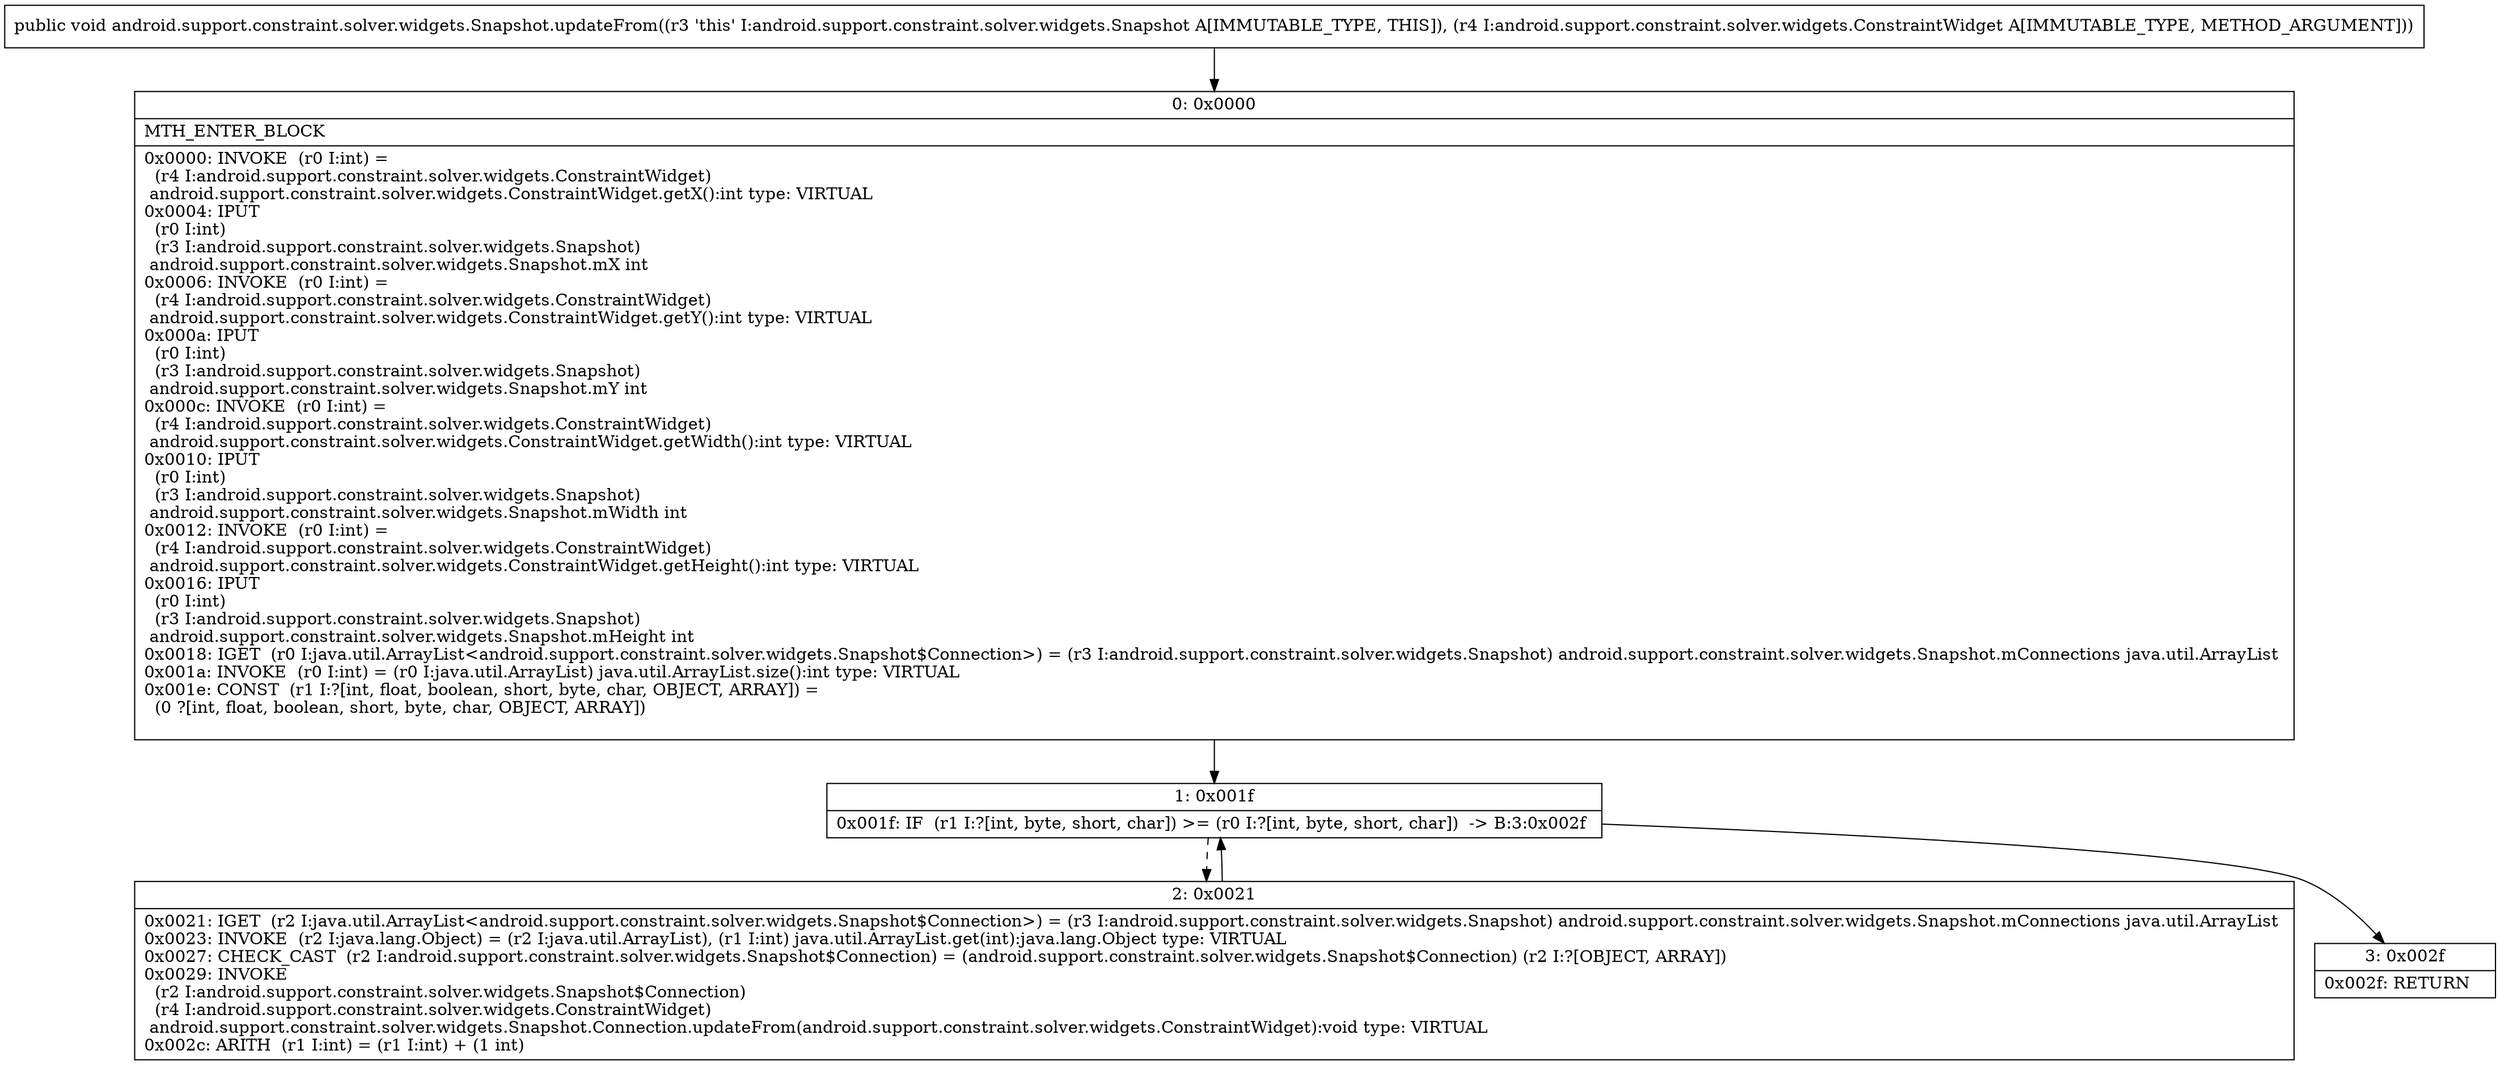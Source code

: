 digraph "CFG forandroid.support.constraint.solver.widgets.Snapshot.updateFrom(Landroid\/support\/constraint\/solver\/widgets\/ConstraintWidget;)V" {
Node_0 [shape=record,label="{0\:\ 0x0000|MTH_ENTER_BLOCK\l|0x0000: INVOKE  (r0 I:int) = \l  (r4 I:android.support.constraint.solver.widgets.ConstraintWidget)\l android.support.constraint.solver.widgets.ConstraintWidget.getX():int type: VIRTUAL \l0x0004: IPUT  \l  (r0 I:int)\l  (r3 I:android.support.constraint.solver.widgets.Snapshot)\l android.support.constraint.solver.widgets.Snapshot.mX int \l0x0006: INVOKE  (r0 I:int) = \l  (r4 I:android.support.constraint.solver.widgets.ConstraintWidget)\l android.support.constraint.solver.widgets.ConstraintWidget.getY():int type: VIRTUAL \l0x000a: IPUT  \l  (r0 I:int)\l  (r3 I:android.support.constraint.solver.widgets.Snapshot)\l android.support.constraint.solver.widgets.Snapshot.mY int \l0x000c: INVOKE  (r0 I:int) = \l  (r4 I:android.support.constraint.solver.widgets.ConstraintWidget)\l android.support.constraint.solver.widgets.ConstraintWidget.getWidth():int type: VIRTUAL \l0x0010: IPUT  \l  (r0 I:int)\l  (r3 I:android.support.constraint.solver.widgets.Snapshot)\l android.support.constraint.solver.widgets.Snapshot.mWidth int \l0x0012: INVOKE  (r0 I:int) = \l  (r4 I:android.support.constraint.solver.widgets.ConstraintWidget)\l android.support.constraint.solver.widgets.ConstraintWidget.getHeight():int type: VIRTUAL \l0x0016: IPUT  \l  (r0 I:int)\l  (r3 I:android.support.constraint.solver.widgets.Snapshot)\l android.support.constraint.solver.widgets.Snapshot.mHeight int \l0x0018: IGET  (r0 I:java.util.ArrayList\<android.support.constraint.solver.widgets.Snapshot$Connection\>) = (r3 I:android.support.constraint.solver.widgets.Snapshot) android.support.constraint.solver.widgets.Snapshot.mConnections java.util.ArrayList \l0x001a: INVOKE  (r0 I:int) = (r0 I:java.util.ArrayList) java.util.ArrayList.size():int type: VIRTUAL \l0x001e: CONST  (r1 I:?[int, float, boolean, short, byte, char, OBJECT, ARRAY]) = \l  (0 ?[int, float, boolean, short, byte, char, OBJECT, ARRAY])\l \l}"];
Node_1 [shape=record,label="{1\:\ 0x001f|0x001f: IF  (r1 I:?[int, byte, short, char]) \>= (r0 I:?[int, byte, short, char])  \-\> B:3:0x002f \l}"];
Node_2 [shape=record,label="{2\:\ 0x0021|0x0021: IGET  (r2 I:java.util.ArrayList\<android.support.constraint.solver.widgets.Snapshot$Connection\>) = (r3 I:android.support.constraint.solver.widgets.Snapshot) android.support.constraint.solver.widgets.Snapshot.mConnections java.util.ArrayList \l0x0023: INVOKE  (r2 I:java.lang.Object) = (r2 I:java.util.ArrayList), (r1 I:int) java.util.ArrayList.get(int):java.lang.Object type: VIRTUAL \l0x0027: CHECK_CAST  (r2 I:android.support.constraint.solver.widgets.Snapshot$Connection) = (android.support.constraint.solver.widgets.Snapshot$Connection) (r2 I:?[OBJECT, ARRAY]) \l0x0029: INVOKE  \l  (r2 I:android.support.constraint.solver.widgets.Snapshot$Connection)\l  (r4 I:android.support.constraint.solver.widgets.ConstraintWidget)\l android.support.constraint.solver.widgets.Snapshot.Connection.updateFrom(android.support.constraint.solver.widgets.ConstraintWidget):void type: VIRTUAL \l0x002c: ARITH  (r1 I:int) = (r1 I:int) + (1 int) \l}"];
Node_3 [shape=record,label="{3\:\ 0x002f|0x002f: RETURN   \l}"];
MethodNode[shape=record,label="{public void android.support.constraint.solver.widgets.Snapshot.updateFrom((r3 'this' I:android.support.constraint.solver.widgets.Snapshot A[IMMUTABLE_TYPE, THIS]), (r4 I:android.support.constraint.solver.widgets.ConstraintWidget A[IMMUTABLE_TYPE, METHOD_ARGUMENT])) }"];
MethodNode -> Node_0;
Node_0 -> Node_1;
Node_1 -> Node_2[style=dashed];
Node_1 -> Node_3;
Node_2 -> Node_1;
}

